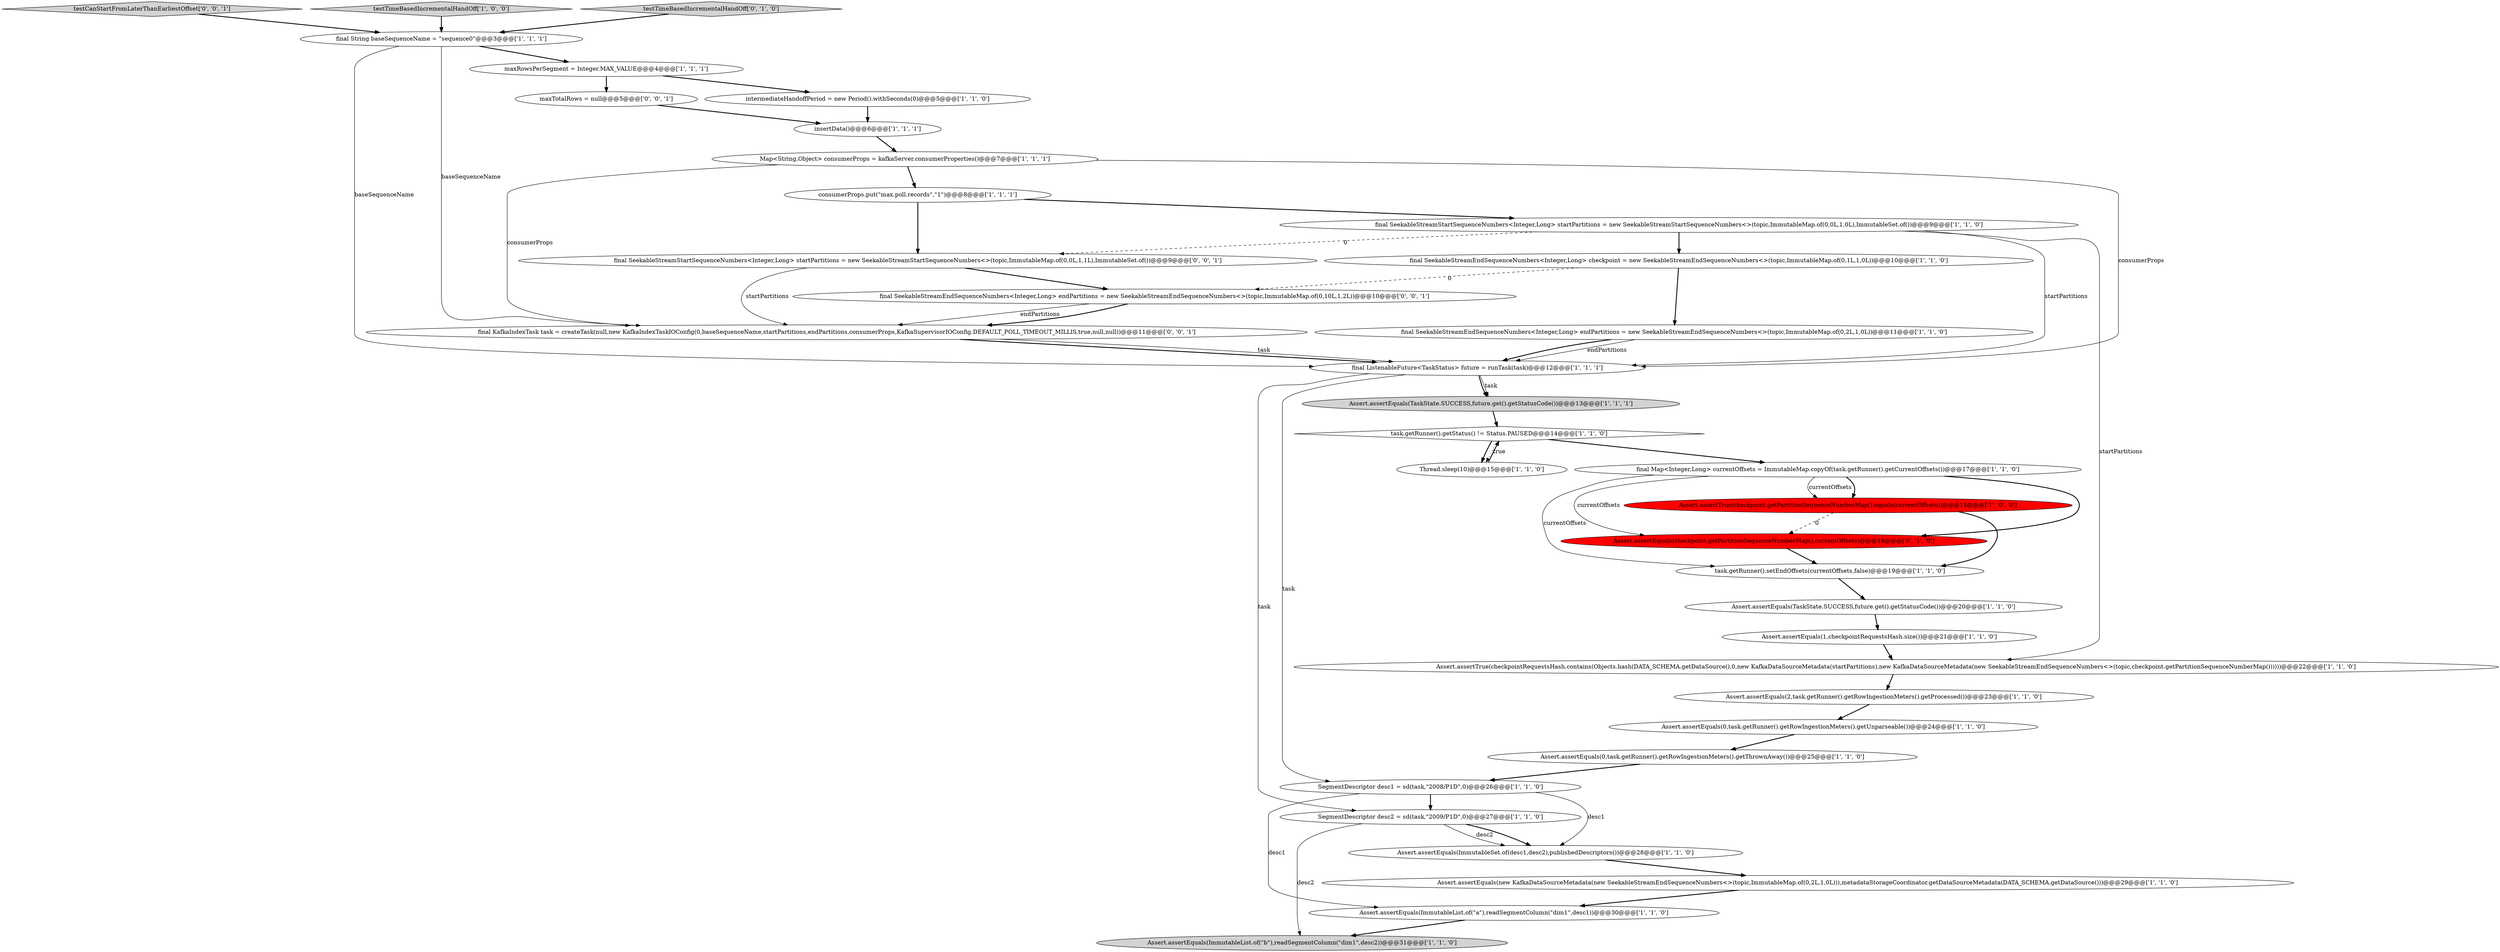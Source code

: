 digraph {
32 [style = filled, label = "testCanStartFromLaterThanEarliestOffset['0', '0', '1']", fillcolor = lightgray, shape = diamond image = "AAA0AAABBB3BBB"];
9 [style = filled, label = "final SeekableStreamEndSequenceNumbers<Integer,Long> checkpoint = new SeekableStreamEndSequenceNumbers<>(topic,ImmutableMap.of(0,1L,1,0L))@@@10@@@['1', '1', '0']", fillcolor = white, shape = ellipse image = "AAA0AAABBB1BBB"];
34 [style = filled, label = "maxTotalRows = null@@@5@@@['0', '0', '1']", fillcolor = white, shape = ellipse image = "AAA0AAABBB3BBB"];
2 [style = filled, label = "Assert.assertEquals(2,task.getRunner().getRowIngestionMeters().getProcessed())@@@23@@@['1', '1', '0']", fillcolor = white, shape = ellipse image = "AAA0AAABBB1BBB"];
27 [style = filled, label = "final String baseSequenceName = \"sequence0\"@@@3@@@['1', '1', '1']", fillcolor = white, shape = ellipse image = "AAA0AAABBB1BBB"];
14 [style = filled, label = "final Map<Integer,Long> currentOffsets = ImmutableMap.copyOf(task.getRunner().getCurrentOffsets())@@@17@@@['1', '1', '0']", fillcolor = white, shape = ellipse image = "AAA0AAABBB1BBB"];
33 [style = filled, label = "final KafkaIndexTask task = createTask(null,new KafkaIndexTaskIOConfig(0,baseSequenceName,startPartitions,endPartitions,consumerProps,KafkaSupervisorIOConfig.DEFAULT_POLL_TIMEOUT_MILLIS,true,null,null))@@@11@@@['0', '0', '1']", fillcolor = white, shape = ellipse image = "AAA0AAABBB3BBB"];
10 [style = filled, label = "Assert.assertTrue(checkpoint.getPartitionSequenceNumberMap().equals(currentOffsets))@@@18@@@['1', '0', '0']", fillcolor = red, shape = ellipse image = "AAA1AAABBB1BBB"];
17 [style = filled, label = "final ListenableFuture<TaskStatus> future = runTask(task)@@@12@@@['1', '1', '1']", fillcolor = white, shape = ellipse image = "AAA0AAABBB1BBB"];
5 [style = filled, label = "Assert.assertEquals(new KafkaDataSourceMetadata(new SeekableStreamEndSequenceNumbers<>(topic,ImmutableMap.of(0,2L,1,0L))),metadataStorageCoordinator.getDataSourceMetadata(DATA_SCHEMA.getDataSource()))@@@29@@@['1', '1', '0']", fillcolor = white, shape = ellipse image = "AAA0AAABBB1BBB"];
7 [style = filled, label = "intermediateHandoffPeriod = new Period().withSeconds(0)@@@5@@@['1', '1', '0']", fillcolor = white, shape = ellipse image = "AAA0AAABBB1BBB"];
31 [style = filled, label = "final SeekableStreamEndSequenceNumbers<Integer,Long> endPartitions = new SeekableStreamEndSequenceNumbers<>(topic,ImmutableMap.of(0,10L,1,2L))@@@10@@@['0', '0', '1']", fillcolor = white, shape = ellipse image = "AAA0AAABBB3BBB"];
28 [style = filled, label = "task.getRunner().setEndOffsets(currentOffsets,false)@@@19@@@['1', '1', '0']", fillcolor = white, shape = ellipse image = "AAA0AAABBB1BBB"];
3 [style = filled, label = "SegmentDescriptor desc2 = sd(task,\"2009/P1D\",0)@@@27@@@['1', '1', '0']", fillcolor = white, shape = ellipse image = "AAA0AAABBB1BBB"];
11 [style = filled, label = "insertData()@@@6@@@['1', '1', '1']", fillcolor = white, shape = ellipse image = "AAA0AAABBB1BBB"];
24 [style = filled, label = "task.getRunner().getStatus() != Status.PAUSED@@@14@@@['1', '1', '0']", fillcolor = white, shape = diamond image = "AAA0AAABBB1BBB"];
8 [style = filled, label = "Assert.assertEquals(0,task.getRunner().getRowIngestionMeters().getUnparseable())@@@24@@@['1', '1', '0']", fillcolor = white, shape = ellipse image = "AAA0AAABBB1BBB"];
26 [style = filled, label = "Assert.assertEquals(TaskState.SUCCESS,future.get().getStatusCode())@@@13@@@['1', '1', '1']", fillcolor = lightgray, shape = ellipse image = "AAA0AAABBB1BBB"];
18 [style = filled, label = "Assert.assertEquals(ImmutableSet.of(desc1,desc2),publishedDescriptors())@@@28@@@['1', '1', '0']", fillcolor = white, shape = ellipse image = "AAA0AAABBB1BBB"];
35 [style = filled, label = "final SeekableStreamStartSequenceNumbers<Integer,Long> startPartitions = new SeekableStreamStartSequenceNumbers<>(topic,ImmutableMap.of(0,0L,1,1L),ImmutableSet.of())@@@9@@@['0', '0', '1']", fillcolor = white, shape = ellipse image = "AAA0AAABBB3BBB"];
13 [style = filled, label = "Map<String,Object> consumerProps = kafkaServer.consumerProperties()@@@7@@@['1', '1', '1']", fillcolor = white, shape = ellipse image = "AAA0AAABBB1BBB"];
20 [style = filled, label = "testTimeBasedIncrementalHandOff['1', '0', '0']", fillcolor = lightgray, shape = diamond image = "AAA0AAABBB1BBB"];
12 [style = filled, label = "maxRowsPerSegment = Integer.MAX_VALUE@@@4@@@['1', '1', '1']", fillcolor = white, shape = ellipse image = "AAA0AAABBB1BBB"];
22 [style = filled, label = "Assert.assertEquals(1,checkpointRequestsHash.size())@@@21@@@['1', '1', '0']", fillcolor = white, shape = ellipse image = "AAA0AAABBB1BBB"];
1 [style = filled, label = "Assert.assertTrue(checkpointRequestsHash.contains(Objects.hash(DATA_SCHEMA.getDataSource(),0,new KafkaDataSourceMetadata(startPartitions),new KafkaDataSourceMetadata(new SeekableStreamEndSequenceNumbers<>(topic,checkpoint.getPartitionSequenceNumberMap())))))@@@22@@@['1', '1', '0']", fillcolor = white, shape = ellipse image = "AAA0AAABBB1BBB"];
29 [style = filled, label = "Assert.assertEquals(checkpoint.getPartitionSequenceNumberMap(),currentOffsets)@@@18@@@['0', '1', '0']", fillcolor = red, shape = ellipse image = "AAA1AAABBB2BBB"];
30 [style = filled, label = "testTimeBasedIncrementalHandOff['0', '1', '0']", fillcolor = lightgray, shape = diamond image = "AAA0AAABBB2BBB"];
19 [style = filled, label = "Assert.assertEquals(ImmutableList.of(\"a\"),readSegmentColumn(\"dim1\",desc1))@@@30@@@['1', '1', '0']", fillcolor = white, shape = ellipse image = "AAA0AAABBB1BBB"];
16 [style = filled, label = "Thread.sleep(10)@@@15@@@['1', '1', '0']", fillcolor = white, shape = ellipse image = "AAA0AAABBB1BBB"];
23 [style = filled, label = "Assert.assertEquals(ImmutableList.of(\"b\"),readSegmentColumn(\"dim1\",desc2))@@@31@@@['1', '1', '0']", fillcolor = lightgray, shape = ellipse image = "AAA0AAABBB1BBB"];
21 [style = filled, label = "final SeekableStreamStartSequenceNumbers<Integer,Long> startPartitions = new SeekableStreamStartSequenceNumbers<>(topic,ImmutableMap.of(0,0L,1,0L),ImmutableSet.of())@@@9@@@['1', '1', '0']", fillcolor = white, shape = ellipse image = "AAA0AAABBB1BBB"];
25 [style = filled, label = "Assert.assertEquals(TaskState.SUCCESS,future.get().getStatusCode())@@@20@@@['1', '1', '0']", fillcolor = white, shape = ellipse image = "AAA0AAABBB1BBB"];
0 [style = filled, label = "consumerProps.put(\"max.poll.records\",\"1\")@@@8@@@['1', '1', '1']", fillcolor = white, shape = ellipse image = "AAA0AAABBB1BBB"];
4 [style = filled, label = "final SeekableStreamEndSequenceNumbers<Integer,Long> endPartitions = new SeekableStreamEndSequenceNumbers<>(topic,ImmutableMap.of(0,2L,1,0L))@@@11@@@['1', '1', '0']", fillcolor = white, shape = ellipse image = "AAA0AAABBB1BBB"];
15 [style = filled, label = "SegmentDescriptor desc1 = sd(task,\"2008/P1D\",0)@@@26@@@['1', '1', '0']", fillcolor = white, shape = ellipse image = "AAA0AAABBB1BBB"];
6 [style = filled, label = "Assert.assertEquals(0,task.getRunner().getRowIngestionMeters().getThrownAway())@@@25@@@['1', '1', '0']", fillcolor = white, shape = ellipse image = "AAA0AAABBB1BBB"];
35->31 [style = bold, label=""];
4->17 [style = solid, label="endPartitions"];
13->17 [style = solid, label="consumerProps"];
17->26 [style = bold, label=""];
7->11 [style = bold, label=""];
17->15 [style = solid, label="task"];
10->28 [style = bold, label=""];
35->33 [style = solid, label="startPartitions"];
4->17 [style = bold, label=""];
27->12 [style = bold, label=""];
25->22 [style = bold, label=""];
33->17 [style = bold, label=""];
16->24 [style = bold, label=""];
9->4 [style = bold, label=""];
17->26 [style = solid, label="task"];
27->33 [style = solid, label="baseSequenceName"];
30->27 [style = bold, label=""];
21->17 [style = solid, label="startPartitions"];
14->10 [style = bold, label=""];
32->27 [style = bold, label=""];
12->34 [style = bold, label=""];
8->6 [style = bold, label=""];
0->21 [style = bold, label=""];
14->29 [style = solid, label="currentOffsets"];
10->29 [style = dashed, label="0"];
26->24 [style = bold, label=""];
15->3 [style = bold, label=""];
24->16 [style = dotted, label="true"];
12->7 [style = bold, label=""];
34->11 [style = bold, label=""];
6->15 [style = bold, label=""];
24->14 [style = bold, label=""];
20->27 [style = bold, label=""];
3->18 [style = bold, label=""];
29->28 [style = bold, label=""];
15->18 [style = solid, label="desc1"];
5->19 [style = bold, label=""];
24->16 [style = bold, label=""];
21->1 [style = solid, label="startPartitions"];
33->17 [style = solid, label="task"];
21->9 [style = bold, label=""];
27->17 [style = solid, label="baseSequenceName"];
3->18 [style = solid, label="desc2"];
9->31 [style = dashed, label="0"];
31->33 [style = solid, label="endPartitions"];
14->28 [style = solid, label="currentOffsets"];
15->19 [style = solid, label="desc1"];
18->5 [style = bold, label=""];
19->23 [style = bold, label=""];
31->33 [style = bold, label=""];
11->13 [style = bold, label=""];
17->3 [style = solid, label="task"];
14->29 [style = bold, label=""];
0->35 [style = bold, label=""];
28->25 [style = bold, label=""];
1->2 [style = bold, label=""];
22->1 [style = bold, label=""];
21->35 [style = dashed, label="0"];
14->10 [style = solid, label="currentOffsets"];
3->23 [style = solid, label="desc2"];
2->8 [style = bold, label=""];
13->0 [style = bold, label=""];
13->33 [style = solid, label="consumerProps"];
}
